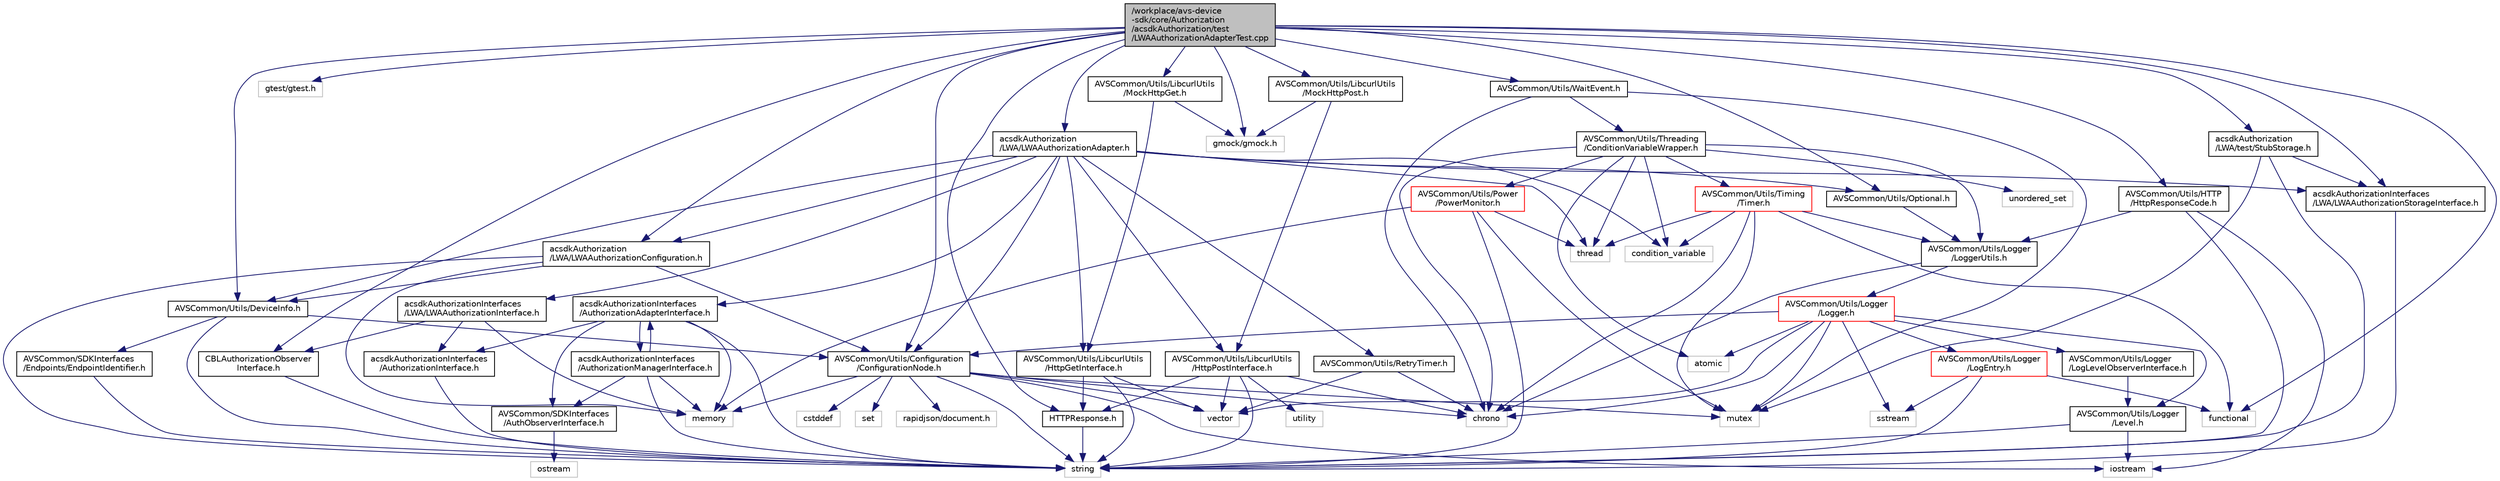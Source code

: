 digraph "/workplace/avs-device-sdk/core/Authorization/acsdkAuthorization/test/LWAAuthorizationAdapterTest.cpp"
{
  edge [fontname="Helvetica",fontsize="10",labelfontname="Helvetica",labelfontsize="10"];
  node [fontname="Helvetica",fontsize="10",shape=record];
  Node0 [label="/workplace/avs-device\l-sdk/core/Authorization\l/acsdkAuthorization/test\l/LWAAuthorizationAdapterTest.cpp",height=0.2,width=0.4,color="black", fillcolor="grey75", style="filled", fontcolor="black"];
  Node0 -> Node1 [color="midnightblue",fontsize="10",style="solid",fontname="Helvetica"];
  Node1 [label="gmock/gmock.h",height=0.2,width=0.4,color="grey75", fillcolor="white", style="filled"];
  Node0 -> Node2 [color="midnightblue",fontsize="10",style="solid",fontname="Helvetica"];
  Node2 [label="gtest/gtest.h",height=0.2,width=0.4,color="grey75", fillcolor="white", style="filled"];
  Node0 -> Node3 [color="midnightblue",fontsize="10",style="solid",fontname="Helvetica"];
  Node3 [label="functional",height=0.2,width=0.4,color="grey75", fillcolor="white", style="filled"];
  Node0 -> Node4 [color="midnightblue",fontsize="10",style="solid",fontname="Helvetica"];
  Node4 [label="acsdkAuthorization\l/LWA/LWAAuthorizationAdapter.h",height=0.2,width=0.4,color="black", fillcolor="white", style="filled",URL="$_l_w_a_authorization_adapter_8h.html"];
  Node4 -> Node5 [color="midnightblue",fontsize="10",style="solid",fontname="Helvetica"];
  Node5 [label="condition_variable",height=0.2,width=0.4,color="grey75", fillcolor="white", style="filled"];
  Node4 -> Node6 [color="midnightblue",fontsize="10",style="solid",fontname="Helvetica"];
  Node6 [label="thread",height=0.2,width=0.4,color="grey75", fillcolor="white", style="filled"];
  Node4 -> Node7 [color="midnightblue",fontsize="10",style="solid",fontname="Helvetica"];
  Node7 [label="acsdkAuthorization\l/LWA/LWAAuthorizationConfiguration.h",height=0.2,width=0.4,color="black", fillcolor="white", style="filled",URL="$_l_w_a_authorization_configuration_8h.html"];
  Node7 -> Node8 [color="midnightblue",fontsize="10",style="solid",fontname="Helvetica"];
  Node8 [label="memory",height=0.2,width=0.4,color="grey75", fillcolor="white", style="filled"];
  Node7 -> Node9 [color="midnightblue",fontsize="10",style="solid",fontname="Helvetica"];
  Node9 [label="string",height=0.2,width=0.4,color="grey75", fillcolor="white", style="filled"];
  Node7 -> Node10 [color="midnightblue",fontsize="10",style="solid",fontname="Helvetica"];
  Node10 [label="AVSCommon/Utils/Configuration\l/ConfigurationNode.h",height=0.2,width=0.4,color="black", fillcolor="white", style="filled",URL="$_configuration_node_8h.html"];
  Node10 -> Node11 [color="midnightblue",fontsize="10",style="solid",fontname="Helvetica"];
  Node11 [label="chrono",height=0.2,width=0.4,color="grey75", fillcolor="white", style="filled"];
  Node10 -> Node12 [color="midnightblue",fontsize="10",style="solid",fontname="Helvetica"];
  Node12 [label="cstddef",height=0.2,width=0.4,color="grey75", fillcolor="white", style="filled"];
  Node10 -> Node13 [color="midnightblue",fontsize="10",style="solid",fontname="Helvetica"];
  Node13 [label="iostream",height=0.2,width=0.4,color="grey75", fillcolor="white", style="filled"];
  Node10 -> Node8 [color="midnightblue",fontsize="10",style="solid",fontname="Helvetica"];
  Node10 -> Node14 [color="midnightblue",fontsize="10",style="solid",fontname="Helvetica"];
  Node14 [label="mutex",height=0.2,width=0.4,color="grey75", fillcolor="white", style="filled"];
  Node10 -> Node15 [color="midnightblue",fontsize="10",style="solid",fontname="Helvetica"];
  Node15 [label="set",height=0.2,width=0.4,color="grey75", fillcolor="white", style="filled"];
  Node10 -> Node9 [color="midnightblue",fontsize="10",style="solid",fontname="Helvetica"];
  Node10 -> Node16 [color="midnightblue",fontsize="10",style="solid",fontname="Helvetica"];
  Node16 [label="vector",height=0.2,width=0.4,color="grey75", fillcolor="white", style="filled"];
  Node10 -> Node17 [color="midnightblue",fontsize="10",style="solid",fontname="Helvetica"];
  Node17 [label="rapidjson/document.h",height=0.2,width=0.4,color="grey75", fillcolor="white", style="filled"];
  Node7 -> Node18 [color="midnightblue",fontsize="10",style="solid",fontname="Helvetica"];
  Node18 [label="AVSCommon/Utils/DeviceInfo.h",height=0.2,width=0.4,color="black", fillcolor="white", style="filled",URL="$_device_info_8h.html"];
  Node18 -> Node9 [color="midnightblue",fontsize="10",style="solid",fontname="Helvetica"];
  Node18 -> Node19 [color="midnightblue",fontsize="10",style="solid",fontname="Helvetica"];
  Node19 [label="AVSCommon/SDKInterfaces\l/Endpoints/EndpointIdentifier.h",height=0.2,width=0.4,color="black", fillcolor="white", style="filled",URL="$_endpoint_identifier_8h.html"];
  Node19 -> Node9 [color="midnightblue",fontsize="10",style="solid",fontname="Helvetica"];
  Node18 -> Node10 [color="midnightblue",fontsize="10",style="solid",fontname="Helvetica"];
  Node4 -> Node20 [color="midnightblue",fontsize="10",style="solid",fontname="Helvetica"];
  Node20 [label="acsdkAuthorizationInterfaces\l/AuthorizationAdapterInterface.h",height=0.2,width=0.4,color="black", fillcolor="white", style="filled",URL="$_authorization_adapter_interface_8h.html"];
  Node20 -> Node8 [color="midnightblue",fontsize="10",style="solid",fontname="Helvetica"];
  Node20 -> Node9 [color="midnightblue",fontsize="10",style="solid",fontname="Helvetica"];
  Node20 -> Node21 [color="midnightblue",fontsize="10",style="solid",fontname="Helvetica"];
  Node21 [label="acsdkAuthorizationInterfaces\l/AuthorizationInterface.h",height=0.2,width=0.4,color="black", fillcolor="white", style="filled",URL="$_authorization_interface_8h.html"];
  Node21 -> Node9 [color="midnightblue",fontsize="10",style="solid",fontname="Helvetica"];
  Node20 -> Node22 [color="midnightblue",fontsize="10",style="solid",fontname="Helvetica"];
  Node22 [label="acsdkAuthorizationInterfaces\l/AuthorizationManagerInterface.h",height=0.2,width=0.4,color="black", fillcolor="white", style="filled",URL="$_authorization_manager_interface_8h.html"];
  Node22 -> Node8 [color="midnightblue",fontsize="10",style="solid",fontname="Helvetica"];
  Node22 -> Node9 [color="midnightblue",fontsize="10",style="solid",fontname="Helvetica"];
  Node22 -> Node20 [color="midnightblue",fontsize="10",style="solid",fontname="Helvetica"];
  Node22 -> Node23 [color="midnightblue",fontsize="10",style="solid",fontname="Helvetica"];
  Node23 [label="AVSCommon/SDKInterfaces\l/AuthObserverInterface.h",height=0.2,width=0.4,color="black", fillcolor="white", style="filled",URL="$_auth_observer_interface_8h.html"];
  Node23 -> Node24 [color="midnightblue",fontsize="10",style="solid",fontname="Helvetica"];
  Node24 [label="ostream",height=0.2,width=0.4,color="grey75", fillcolor="white", style="filled"];
  Node20 -> Node23 [color="midnightblue",fontsize="10",style="solid",fontname="Helvetica"];
  Node4 -> Node25 [color="midnightblue",fontsize="10",style="solid",fontname="Helvetica"];
  Node25 [label="acsdkAuthorizationInterfaces\l/LWA/LWAAuthorizationInterface.h",height=0.2,width=0.4,color="black", fillcolor="white", style="filled",URL="$_l_w_a_authorization_interface_8h.html"];
  Node25 -> Node8 [color="midnightblue",fontsize="10",style="solid",fontname="Helvetica"];
  Node25 -> Node21 [color="midnightblue",fontsize="10",style="solid",fontname="Helvetica"];
  Node25 -> Node26 [color="midnightblue",fontsize="10",style="solid",fontname="Helvetica"];
  Node26 [label="CBLAuthorizationObserver\lInterface.h",height=0.2,width=0.4,color="black", fillcolor="white", style="filled",URL="$_c_b_l_authorization_observer_interface_8h.html"];
  Node26 -> Node9 [color="midnightblue",fontsize="10",style="solid",fontname="Helvetica"];
  Node4 -> Node27 [color="midnightblue",fontsize="10",style="solid",fontname="Helvetica"];
  Node27 [label="acsdkAuthorizationInterfaces\l/LWA/LWAAuthorizationStorageInterface.h",height=0.2,width=0.4,color="black", fillcolor="white", style="filled",URL="$_l_w_a_authorization_storage_interface_8h.html"];
  Node27 -> Node9 [color="midnightblue",fontsize="10",style="solid",fontname="Helvetica"];
  Node4 -> Node10 [color="midnightblue",fontsize="10",style="solid",fontname="Helvetica"];
  Node4 -> Node18 [color="midnightblue",fontsize="10",style="solid",fontname="Helvetica"];
  Node4 -> Node28 [color="midnightblue",fontsize="10",style="solid",fontname="Helvetica"];
  Node28 [label="AVSCommon/Utils/LibcurlUtils\l/HttpGetInterface.h",height=0.2,width=0.4,color="black", fillcolor="white", style="filled",URL="$_http_get_interface_8h.html"];
  Node28 -> Node9 [color="midnightblue",fontsize="10",style="solid",fontname="Helvetica"];
  Node28 -> Node16 [color="midnightblue",fontsize="10",style="solid",fontname="Helvetica"];
  Node28 -> Node29 [color="midnightblue",fontsize="10",style="solid",fontname="Helvetica"];
  Node29 [label="HTTPResponse.h",height=0.2,width=0.4,color="black", fillcolor="white", style="filled",URL="$_h_t_t_p_response_8h.html"];
  Node29 -> Node9 [color="midnightblue",fontsize="10",style="solid",fontname="Helvetica"];
  Node4 -> Node30 [color="midnightblue",fontsize="10",style="solid",fontname="Helvetica"];
  Node30 [label="AVSCommon/Utils/LibcurlUtils\l/HttpPostInterface.h",height=0.2,width=0.4,color="black", fillcolor="white", style="filled",URL="$_http_post_interface_8h.html"];
  Node30 -> Node11 [color="midnightblue",fontsize="10",style="solid",fontname="Helvetica"];
  Node30 -> Node9 [color="midnightblue",fontsize="10",style="solid",fontname="Helvetica"];
  Node30 -> Node31 [color="midnightblue",fontsize="10",style="solid",fontname="Helvetica"];
  Node31 [label="utility",height=0.2,width=0.4,color="grey75", fillcolor="white", style="filled"];
  Node30 -> Node16 [color="midnightblue",fontsize="10",style="solid",fontname="Helvetica"];
  Node30 -> Node29 [color="midnightblue",fontsize="10",style="solid",fontname="Helvetica"];
  Node4 -> Node32 [color="midnightblue",fontsize="10",style="solid",fontname="Helvetica"];
  Node32 [label="AVSCommon/Utils/Optional.h",height=0.2,width=0.4,color="black", fillcolor="white", style="filled",URL="$_optional_8h.html"];
  Node32 -> Node33 [color="midnightblue",fontsize="10",style="solid",fontname="Helvetica"];
  Node33 [label="AVSCommon/Utils/Logger\l/LoggerUtils.h",height=0.2,width=0.4,color="black", fillcolor="white", style="filled",URL="$_logger_utils_8h.html"];
  Node33 -> Node11 [color="midnightblue",fontsize="10",style="solid",fontname="Helvetica"];
  Node33 -> Node34 [color="midnightblue",fontsize="10",style="solid",fontname="Helvetica"];
  Node34 [label="AVSCommon/Utils/Logger\l/Logger.h",height=0.2,width=0.4,color="red", fillcolor="white", style="filled",URL="$_logger_8h.html"];
  Node34 -> Node35 [color="midnightblue",fontsize="10",style="solid",fontname="Helvetica"];
  Node35 [label="atomic",height=0.2,width=0.4,color="grey75", fillcolor="white", style="filled"];
  Node34 -> Node11 [color="midnightblue",fontsize="10",style="solid",fontname="Helvetica"];
  Node34 -> Node14 [color="midnightblue",fontsize="10",style="solid",fontname="Helvetica"];
  Node34 -> Node36 [color="midnightblue",fontsize="10",style="solid",fontname="Helvetica"];
  Node36 [label="sstream",height=0.2,width=0.4,color="grey75", fillcolor="white", style="filled"];
  Node34 -> Node16 [color="midnightblue",fontsize="10",style="solid",fontname="Helvetica"];
  Node34 -> Node10 [color="midnightblue",fontsize="10",style="solid",fontname="Helvetica"];
  Node34 -> Node37 [color="midnightblue",fontsize="10",style="solid",fontname="Helvetica"];
  Node37 [label="AVSCommon/Utils/Logger\l/Level.h",height=0.2,width=0.4,color="black", fillcolor="white", style="filled",URL="$_level_8h.html"];
  Node37 -> Node13 [color="midnightblue",fontsize="10",style="solid",fontname="Helvetica"];
  Node37 -> Node9 [color="midnightblue",fontsize="10",style="solid",fontname="Helvetica"];
  Node34 -> Node38 [color="midnightblue",fontsize="10",style="solid",fontname="Helvetica"];
  Node38 [label="AVSCommon/Utils/Logger\l/LogEntry.h",height=0.2,width=0.4,color="red", fillcolor="white", style="filled",URL="$_log_entry_8h.html"];
  Node38 -> Node3 [color="midnightblue",fontsize="10",style="solid",fontname="Helvetica"];
  Node38 -> Node36 [color="midnightblue",fontsize="10",style="solid",fontname="Helvetica"];
  Node38 -> Node9 [color="midnightblue",fontsize="10",style="solid",fontname="Helvetica"];
  Node34 -> Node43 [color="midnightblue",fontsize="10",style="solid",fontname="Helvetica"];
  Node43 [label="AVSCommon/Utils/Logger\l/LogLevelObserverInterface.h",height=0.2,width=0.4,color="black", fillcolor="white", style="filled",URL="$_log_level_observer_interface_8h.html"];
  Node43 -> Node37 [color="midnightblue",fontsize="10",style="solid",fontname="Helvetica"];
  Node4 -> Node45 [color="midnightblue",fontsize="10",style="solid",fontname="Helvetica"];
  Node45 [label="AVSCommon/Utils/RetryTimer.h",height=0.2,width=0.4,color="black", fillcolor="white", style="filled",URL="$_retry_timer_8h.html"];
  Node45 -> Node11 [color="midnightblue",fontsize="10",style="solid",fontname="Helvetica"];
  Node45 -> Node16 [color="midnightblue",fontsize="10",style="solid",fontname="Helvetica"];
  Node0 -> Node26 [color="midnightblue",fontsize="10",style="solid",fontname="Helvetica"];
  Node0 -> Node27 [color="midnightblue",fontsize="10",style="solid",fontname="Helvetica"];
  Node0 -> Node7 [color="midnightblue",fontsize="10",style="solid",fontname="Helvetica"];
  Node0 -> Node10 [color="midnightblue",fontsize="10",style="solid",fontname="Helvetica"];
  Node0 -> Node18 [color="midnightblue",fontsize="10",style="solid",fontname="Helvetica"];
  Node0 -> Node46 [color="midnightblue",fontsize="10",style="solid",fontname="Helvetica"];
  Node46 [label="AVSCommon/Utils/HTTP\l/HttpResponseCode.h",height=0.2,width=0.4,color="black", fillcolor="white", style="filled",URL="$_http_response_code_8h.html"];
  Node46 -> Node13 [color="midnightblue",fontsize="10",style="solid",fontname="Helvetica"];
  Node46 -> Node9 [color="midnightblue",fontsize="10",style="solid",fontname="Helvetica"];
  Node46 -> Node33 [color="midnightblue",fontsize="10",style="solid",fontname="Helvetica"];
  Node0 -> Node29 [color="midnightblue",fontsize="10",style="solid",fontname="Helvetica"];
  Node0 -> Node47 [color="midnightblue",fontsize="10",style="solid",fontname="Helvetica"];
  Node47 [label="AVSCommon/Utils/LibcurlUtils\l/MockHttpGet.h",height=0.2,width=0.4,color="black", fillcolor="white", style="filled",URL="$_mock_http_get_8h.html"];
  Node47 -> Node1 [color="midnightblue",fontsize="10",style="solid",fontname="Helvetica"];
  Node47 -> Node28 [color="midnightblue",fontsize="10",style="solid",fontname="Helvetica"];
  Node0 -> Node48 [color="midnightblue",fontsize="10",style="solid",fontname="Helvetica"];
  Node48 [label="AVSCommon/Utils/LibcurlUtils\l/MockHttpPost.h",height=0.2,width=0.4,color="black", fillcolor="white", style="filled",URL="$_mock_http_post_8h.html"];
  Node48 -> Node1 [color="midnightblue",fontsize="10",style="solid",fontname="Helvetica"];
  Node48 -> Node30 [color="midnightblue",fontsize="10",style="solid",fontname="Helvetica"];
  Node0 -> Node49 [color="midnightblue",fontsize="10",style="solid",fontname="Helvetica"];
  Node49 [label="AVSCommon/Utils/WaitEvent.h",height=0.2,width=0.4,color="black", fillcolor="white", style="filled",URL="$_wait_event_8h.html"];
  Node49 -> Node11 [color="midnightblue",fontsize="10",style="solid",fontname="Helvetica"];
  Node49 -> Node14 [color="midnightblue",fontsize="10",style="solid",fontname="Helvetica"];
  Node49 -> Node50 [color="midnightblue",fontsize="10",style="solid",fontname="Helvetica"];
  Node50 [label="AVSCommon/Utils/Threading\l/ConditionVariableWrapper.h",height=0.2,width=0.4,color="black", fillcolor="white", style="filled",URL="$_condition_variable_wrapper_8h.html"];
  Node50 -> Node35 [color="midnightblue",fontsize="10",style="solid",fontname="Helvetica"];
  Node50 -> Node11 [color="midnightblue",fontsize="10",style="solid",fontname="Helvetica"];
  Node50 -> Node5 [color="midnightblue",fontsize="10",style="solid",fontname="Helvetica"];
  Node50 -> Node51 [color="midnightblue",fontsize="10",style="solid",fontname="Helvetica"];
  Node51 [label="unordered_set",height=0.2,width=0.4,color="grey75", fillcolor="white", style="filled"];
  Node50 -> Node6 [color="midnightblue",fontsize="10",style="solid",fontname="Helvetica"];
  Node50 -> Node52 [color="midnightblue",fontsize="10",style="solid",fontname="Helvetica"];
  Node52 [label="AVSCommon/Utils/Power\l/PowerMonitor.h",height=0.2,width=0.4,color="red", fillcolor="white", style="filled",URL="$_power_monitor_8h.html"];
  Node52 -> Node8 [color="midnightblue",fontsize="10",style="solid",fontname="Helvetica"];
  Node52 -> Node14 [color="midnightblue",fontsize="10",style="solid",fontname="Helvetica"];
  Node52 -> Node9 [color="midnightblue",fontsize="10",style="solid",fontname="Helvetica"];
  Node52 -> Node6 [color="midnightblue",fontsize="10",style="solid",fontname="Helvetica"];
  Node50 -> Node57 [color="midnightblue",fontsize="10",style="solid",fontname="Helvetica"];
  Node57 [label="AVSCommon/Utils/Timing\l/Timer.h",height=0.2,width=0.4,color="red", fillcolor="white", style="filled",URL="$_a_v_s_common_2_utils_2include_2_a_v_s_common_2_utils_2_timing_2_timer_8h.html"];
  Node57 -> Node11 [color="midnightblue",fontsize="10",style="solid",fontname="Helvetica"];
  Node57 -> Node5 [color="midnightblue",fontsize="10",style="solid",fontname="Helvetica"];
  Node57 -> Node3 [color="midnightblue",fontsize="10",style="solid",fontname="Helvetica"];
  Node57 -> Node14 [color="midnightblue",fontsize="10",style="solid",fontname="Helvetica"];
  Node57 -> Node6 [color="midnightblue",fontsize="10",style="solid",fontname="Helvetica"];
  Node57 -> Node33 [color="midnightblue",fontsize="10",style="solid",fontname="Helvetica"];
  Node50 -> Node33 [color="midnightblue",fontsize="10",style="solid",fontname="Helvetica"];
  Node0 -> Node32 [color="midnightblue",fontsize="10",style="solid",fontname="Helvetica"];
  Node0 -> Node64 [color="midnightblue",fontsize="10",style="solid",fontname="Helvetica"];
  Node64 [label="acsdkAuthorization\l/LWA/test/StubStorage.h",height=0.2,width=0.4,color="black", fillcolor="white", style="filled",URL="$_stub_storage_8h.html"];
  Node64 -> Node14 [color="midnightblue",fontsize="10",style="solid",fontname="Helvetica"];
  Node64 -> Node9 [color="midnightblue",fontsize="10",style="solid",fontname="Helvetica"];
  Node64 -> Node27 [color="midnightblue",fontsize="10",style="solid",fontname="Helvetica"];
}
